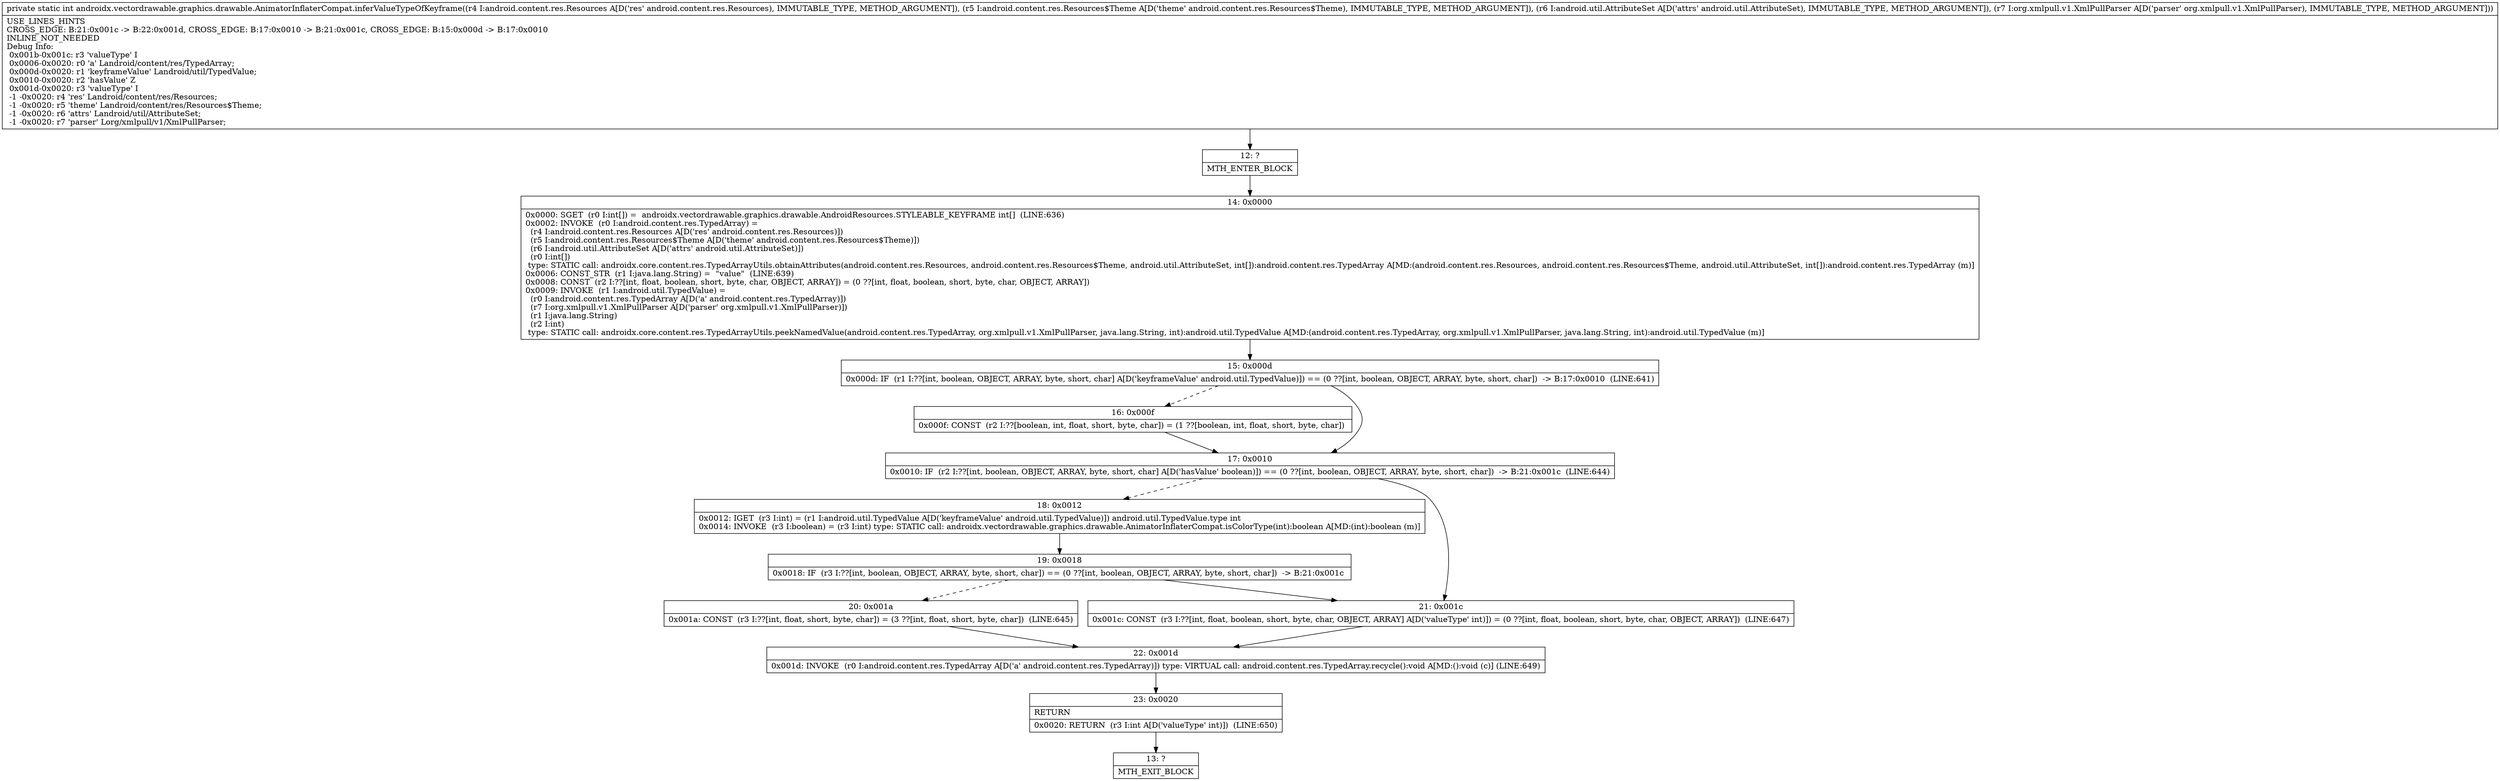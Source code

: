 digraph "CFG forandroidx.vectordrawable.graphics.drawable.AnimatorInflaterCompat.inferValueTypeOfKeyframe(Landroid\/content\/res\/Resources;Landroid\/content\/res\/Resources$Theme;Landroid\/util\/AttributeSet;Lorg\/xmlpull\/v1\/XmlPullParser;)I" {
Node_12 [shape=record,label="{12\:\ ?|MTH_ENTER_BLOCK\l}"];
Node_14 [shape=record,label="{14\:\ 0x0000|0x0000: SGET  (r0 I:int[]) =  androidx.vectordrawable.graphics.drawable.AndroidResources.STYLEABLE_KEYFRAME int[]  (LINE:636)\l0x0002: INVOKE  (r0 I:android.content.res.TypedArray) = \l  (r4 I:android.content.res.Resources A[D('res' android.content.res.Resources)])\l  (r5 I:android.content.res.Resources$Theme A[D('theme' android.content.res.Resources$Theme)])\l  (r6 I:android.util.AttributeSet A[D('attrs' android.util.AttributeSet)])\l  (r0 I:int[])\l type: STATIC call: androidx.core.content.res.TypedArrayUtils.obtainAttributes(android.content.res.Resources, android.content.res.Resources$Theme, android.util.AttributeSet, int[]):android.content.res.TypedArray A[MD:(android.content.res.Resources, android.content.res.Resources$Theme, android.util.AttributeSet, int[]):android.content.res.TypedArray (m)]\l0x0006: CONST_STR  (r1 I:java.lang.String) =  \"value\"  (LINE:639)\l0x0008: CONST  (r2 I:??[int, float, boolean, short, byte, char, OBJECT, ARRAY]) = (0 ??[int, float, boolean, short, byte, char, OBJECT, ARRAY]) \l0x0009: INVOKE  (r1 I:android.util.TypedValue) = \l  (r0 I:android.content.res.TypedArray A[D('a' android.content.res.TypedArray)])\l  (r7 I:org.xmlpull.v1.XmlPullParser A[D('parser' org.xmlpull.v1.XmlPullParser)])\l  (r1 I:java.lang.String)\l  (r2 I:int)\l type: STATIC call: androidx.core.content.res.TypedArrayUtils.peekNamedValue(android.content.res.TypedArray, org.xmlpull.v1.XmlPullParser, java.lang.String, int):android.util.TypedValue A[MD:(android.content.res.TypedArray, org.xmlpull.v1.XmlPullParser, java.lang.String, int):android.util.TypedValue (m)]\l}"];
Node_15 [shape=record,label="{15\:\ 0x000d|0x000d: IF  (r1 I:??[int, boolean, OBJECT, ARRAY, byte, short, char] A[D('keyframeValue' android.util.TypedValue)]) == (0 ??[int, boolean, OBJECT, ARRAY, byte, short, char])  \-\> B:17:0x0010  (LINE:641)\l}"];
Node_16 [shape=record,label="{16\:\ 0x000f|0x000f: CONST  (r2 I:??[boolean, int, float, short, byte, char]) = (1 ??[boolean, int, float, short, byte, char]) \l}"];
Node_17 [shape=record,label="{17\:\ 0x0010|0x0010: IF  (r2 I:??[int, boolean, OBJECT, ARRAY, byte, short, char] A[D('hasValue' boolean)]) == (0 ??[int, boolean, OBJECT, ARRAY, byte, short, char])  \-\> B:21:0x001c  (LINE:644)\l}"];
Node_18 [shape=record,label="{18\:\ 0x0012|0x0012: IGET  (r3 I:int) = (r1 I:android.util.TypedValue A[D('keyframeValue' android.util.TypedValue)]) android.util.TypedValue.type int \l0x0014: INVOKE  (r3 I:boolean) = (r3 I:int) type: STATIC call: androidx.vectordrawable.graphics.drawable.AnimatorInflaterCompat.isColorType(int):boolean A[MD:(int):boolean (m)]\l}"];
Node_19 [shape=record,label="{19\:\ 0x0018|0x0018: IF  (r3 I:??[int, boolean, OBJECT, ARRAY, byte, short, char]) == (0 ??[int, boolean, OBJECT, ARRAY, byte, short, char])  \-\> B:21:0x001c \l}"];
Node_20 [shape=record,label="{20\:\ 0x001a|0x001a: CONST  (r3 I:??[int, float, short, byte, char]) = (3 ??[int, float, short, byte, char])  (LINE:645)\l}"];
Node_22 [shape=record,label="{22\:\ 0x001d|0x001d: INVOKE  (r0 I:android.content.res.TypedArray A[D('a' android.content.res.TypedArray)]) type: VIRTUAL call: android.content.res.TypedArray.recycle():void A[MD:():void (c)] (LINE:649)\l}"];
Node_23 [shape=record,label="{23\:\ 0x0020|RETURN\l|0x0020: RETURN  (r3 I:int A[D('valueType' int)])  (LINE:650)\l}"];
Node_13 [shape=record,label="{13\:\ ?|MTH_EXIT_BLOCK\l}"];
Node_21 [shape=record,label="{21\:\ 0x001c|0x001c: CONST  (r3 I:??[int, float, boolean, short, byte, char, OBJECT, ARRAY] A[D('valueType' int)]) = (0 ??[int, float, boolean, short, byte, char, OBJECT, ARRAY])  (LINE:647)\l}"];
MethodNode[shape=record,label="{private static int androidx.vectordrawable.graphics.drawable.AnimatorInflaterCompat.inferValueTypeOfKeyframe((r4 I:android.content.res.Resources A[D('res' android.content.res.Resources), IMMUTABLE_TYPE, METHOD_ARGUMENT]), (r5 I:android.content.res.Resources$Theme A[D('theme' android.content.res.Resources$Theme), IMMUTABLE_TYPE, METHOD_ARGUMENT]), (r6 I:android.util.AttributeSet A[D('attrs' android.util.AttributeSet), IMMUTABLE_TYPE, METHOD_ARGUMENT]), (r7 I:org.xmlpull.v1.XmlPullParser A[D('parser' org.xmlpull.v1.XmlPullParser), IMMUTABLE_TYPE, METHOD_ARGUMENT]))  | USE_LINES_HINTS\lCROSS_EDGE: B:21:0x001c \-\> B:22:0x001d, CROSS_EDGE: B:17:0x0010 \-\> B:21:0x001c, CROSS_EDGE: B:15:0x000d \-\> B:17:0x0010\lINLINE_NOT_NEEDED\lDebug Info:\l  0x001b\-0x001c: r3 'valueType' I\l  0x0006\-0x0020: r0 'a' Landroid\/content\/res\/TypedArray;\l  0x000d\-0x0020: r1 'keyframeValue' Landroid\/util\/TypedValue;\l  0x0010\-0x0020: r2 'hasValue' Z\l  0x001d\-0x0020: r3 'valueType' I\l  \-1 \-0x0020: r4 'res' Landroid\/content\/res\/Resources;\l  \-1 \-0x0020: r5 'theme' Landroid\/content\/res\/Resources$Theme;\l  \-1 \-0x0020: r6 'attrs' Landroid\/util\/AttributeSet;\l  \-1 \-0x0020: r7 'parser' Lorg\/xmlpull\/v1\/XmlPullParser;\l}"];
MethodNode -> Node_12;Node_12 -> Node_14;
Node_14 -> Node_15;
Node_15 -> Node_16[style=dashed];
Node_15 -> Node_17;
Node_16 -> Node_17;
Node_17 -> Node_18[style=dashed];
Node_17 -> Node_21;
Node_18 -> Node_19;
Node_19 -> Node_20[style=dashed];
Node_19 -> Node_21;
Node_20 -> Node_22;
Node_22 -> Node_23;
Node_23 -> Node_13;
Node_21 -> Node_22;
}

